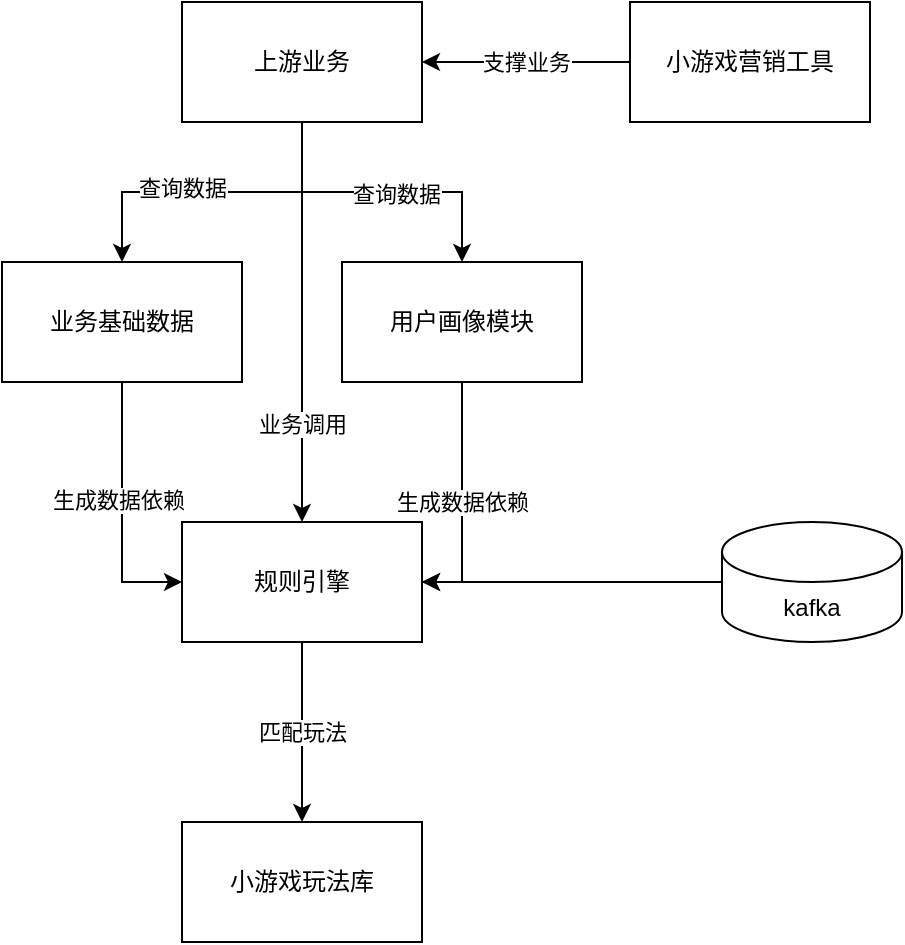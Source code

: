 <mxfile version="21.6.8" type="github">
  <diagram name="第 1 页" id="XypDvt0y7FM2inI-ccsS">
    <mxGraphModel dx="1195" dy="1003" grid="1" gridSize="10" guides="1" tooltips="1" connect="1" arrows="1" fold="1" page="1" pageScale="1" pageWidth="827" pageHeight="1169" math="0" shadow="0">
      <root>
        <mxCell id="0" />
        <mxCell id="1" parent="0" />
        <mxCell id="u2ytR6eImO9M0-6TjPpI-3" value="匹配玩法" style="edgeStyle=orthogonalEdgeStyle;rounded=0;orthogonalLoop=1;jettySize=auto;html=1;" parent="1" source="x85ksWlpWsOPw-1cYPl7-1" target="x85ksWlpWsOPw-1cYPl7-8" edge="1">
          <mxGeometry relative="1" as="geometry" />
        </mxCell>
        <mxCell id="x85ksWlpWsOPw-1cYPl7-1" value="规则引擎" style="rounded=0;whiteSpace=wrap;html=1;" parent="1" vertex="1">
          <mxGeometry x="190" y="370" width="120" height="60" as="geometry" />
        </mxCell>
        <mxCell id="x85ksWlpWsOPw-1cYPl7-8" value="小游戏玩法库" style="rounded=0;whiteSpace=wrap;html=1;" parent="1" vertex="1">
          <mxGeometry x="190" y="520" width="120" height="60" as="geometry" />
        </mxCell>
        <mxCell id="u2ytR6eImO9M0-6TjPpI-14" value="支撑业务" style="edgeStyle=orthogonalEdgeStyle;rounded=0;orthogonalLoop=1;jettySize=auto;html=1;" parent="1" source="x85ksWlpWsOPw-1cYPl7-12" target="i-OBkGz8lRGeeGH-D7Ns-6" edge="1">
          <mxGeometry relative="1" as="geometry" />
        </mxCell>
        <mxCell id="x85ksWlpWsOPw-1cYPl7-12" value="小游戏营销工具" style="rounded=0;whiteSpace=wrap;html=1;" parent="1" vertex="1">
          <mxGeometry x="414" y="110" width="120" height="60" as="geometry" />
        </mxCell>
        <mxCell id="u2ytR6eImO9M0-6TjPpI-2" style="edgeStyle=orthogonalEdgeStyle;rounded=0;orthogonalLoop=1;jettySize=auto;html=1;entryX=1;entryY=0.5;entryDx=0;entryDy=0;" parent="1" source="i-OBkGz8lRGeeGH-D7Ns-2" target="x85ksWlpWsOPw-1cYPl7-1" edge="1">
          <mxGeometry relative="1" as="geometry" />
        </mxCell>
        <mxCell id="u2ytR6eImO9M0-6TjPpI-16" value="生成数据依赖" style="edgeLabel;html=1;align=center;verticalAlign=middle;resizable=0;points=[];" parent="u2ytR6eImO9M0-6TjPpI-2" vertex="1" connectable="0">
          <mxGeometry x="-0.067" relative="1" as="geometry">
            <mxPoint y="4" as="offset" />
          </mxGeometry>
        </mxCell>
        <mxCell id="i-OBkGz8lRGeeGH-D7Ns-2" value="用户画像模块" style="rounded=0;whiteSpace=wrap;html=1;" parent="1" vertex="1">
          <mxGeometry x="270" y="240" width="120" height="60" as="geometry" />
        </mxCell>
        <mxCell id="u2ytR6eImO9M0-6TjPpI-1" style="edgeStyle=orthogonalEdgeStyle;rounded=0;orthogonalLoop=1;jettySize=auto;html=1;entryX=0;entryY=0.5;entryDx=0;entryDy=0;" parent="1" source="i-OBkGz8lRGeeGH-D7Ns-4" target="x85ksWlpWsOPw-1cYPl7-1" edge="1">
          <mxGeometry relative="1" as="geometry" />
        </mxCell>
        <mxCell id="u2ytR6eImO9M0-6TjPpI-15" value="生成数据依赖" style="edgeLabel;html=1;align=center;verticalAlign=middle;resizable=0;points=[];" parent="u2ytR6eImO9M0-6TjPpI-1" vertex="1" connectable="0">
          <mxGeometry x="-0.092" y="-2" relative="1" as="geometry">
            <mxPoint as="offset" />
          </mxGeometry>
        </mxCell>
        <mxCell id="i-OBkGz8lRGeeGH-D7Ns-4" value="业务基础数据" style="rounded=0;whiteSpace=wrap;html=1;" parent="1" vertex="1">
          <mxGeometry x="100" y="240" width="120" height="60" as="geometry" />
        </mxCell>
        <mxCell id="u2ytR6eImO9M0-6TjPpI-4" style="edgeStyle=orthogonalEdgeStyle;rounded=0;orthogonalLoop=1;jettySize=auto;html=1;" parent="1" source="i-OBkGz8lRGeeGH-D7Ns-6" target="i-OBkGz8lRGeeGH-D7Ns-4" edge="1">
          <mxGeometry relative="1" as="geometry" />
        </mxCell>
        <mxCell id="u2ytR6eImO9M0-6TjPpI-8" value="查询数据" style="edgeLabel;html=1;align=center;verticalAlign=middle;resizable=0;points=[];" parent="u2ytR6eImO9M0-6TjPpI-4" vertex="1" connectable="0">
          <mxGeometry x="0.263" y="-2" relative="1" as="geometry">
            <mxPoint x="6" as="offset" />
          </mxGeometry>
        </mxCell>
        <mxCell id="u2ytR6eImO9M0-6TjPpI-6" style="edgeStyle=orthogonalEdgeStyle;rounded=0;orthogonalLoop=1;jettySize=auto;html=1;entryX=0.5;entryY=0;entryDx=0;entryDy=0;" parent="1" source="i-OBkGz8lRGeeGH-D7Ns-6" target="i-OBkGz8lRGeeGH-D7Ns-2" edge="1">
          <mxGeometry relative="1" as="geometry" />
        </mxCell>
        <mxCell id="u2ytR6eImO9M0-6TjPpI-9" value="查询数据" style="edgeLabel;html=1;align=center;verticalAlign=middle;resizable=0;points=[];" parent="u2ytR6eImO9M0-6TjPpI-6" vertex="1" connectable="0">
          <mxGeometry x="0.093" y="-1" relative="1" as="geometry">
            <mxPoint as="offset" />
          </mxGeometry>
        </mxCell>
        <mxCell id="u2ytR6eImO9M0-6TjPpI-7" style="edgeStyle=orthogonalEdgeStyle;rounded=0;orthogonalLoop=1;jettySize=auto;html=1;" parent="1" source="i-OBkGz8lRGeeGH-D7Ns-6" target="x85ksWlpWsOPw-1cYPl7-1" edge="1">
          <mxGeometry relative="1" as="geometry" />
        </mxCell>
        <mxCell id="u2ytR6eImO9M0-6TjPpI-11" value="业务调用" style="edgeLabel;html=1;align=center;verticalAlign=middle;resizable=0;points=[];" parent="u2ytR6eImO9M0-6TjPpI-7" vertex="1" connectable="0">
          <mxGeometry x="0.51" relative="1" as="geometry">
            <mxPoint as="offset" />
          </mxGeometry>
        </mxCell>
        <mxCell id="i-OBkGz8lRGeeGH-D7Ns-6" value="上游业务" style="rounded=0;whiteSpace=wrap;html=1;" parent="1" vertex="1">
          <mxGeometry x="190" y="110" width="120" height="60" as="geometry" />
        </mxCell>
        <mxCell id="7UsdUaBtxG1Z9XXM2ZNl-2" style="edgeStyle=orthogonalEdgeStyle;rounded=0;orthogonalLoop=1;jettySize=auto;html=1;" edge="1" parent="1" source="7UsdUaBtxG1Z9XXM2ZNl-1" target="x85ksWlpWsOPw-1cYPl7-1">
          <mxGeometry relative="1" as="geometry" />
        </mxCell>
        <mxCell id="7UsdUaBtxG1Z9XXM2ZNl-1" value="kafka" style="shape=cylinder3;whiteSpace=wrap;html=1;boundedLbl=1;backgroundOutline=1;size=15;" vertex="1" parent="1">
          <mxGeometry x="460" y="370" width="90" height="60" as="geometry" />
        </mxCell>
      </root>
    </mxGraphModel>
  </diagram>
</mxfile>
